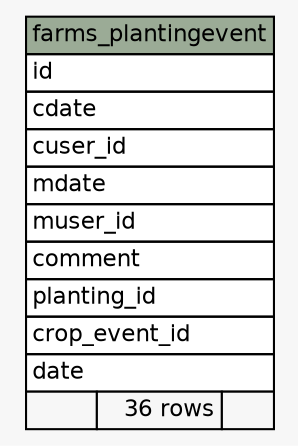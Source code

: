 // dot 2.34.0 on Mac OS X 10.9.1
// SchemaSpy rev Unknown
digraph "farms_plantingevent" {
  graph [
    rankdir="RL"
    bgcolor="#f7f7f7"
    nodesep="0.18"
    ranksep="0.46"
    fontname="Helvetica"
    fontsize="11"
  ];
  node [
    fontname="Helvetica"
    fontsize="11"
    shape="plaintext"
  ];
  edge [
    arrowsize="0.8"
  ];
  "farms_plantingevent" [
    label=<
    <TABLE BORDER="0" CELLBORDER="1" CELLSPACING="0" BGCOLOR="#ffffff">
      <TR><TD COLSPAN="3" BGCOLOR="#9bab96" ALIGN="CENTER">farms_plantingevent</TD></TR>
      <TR><TD PORT="id" COLSPAN="3" ALIGN="LEFT">id</TD></TR>
      <TR><TD PORT="cdate" COLSPAN="3" ALIGN="LEFT">cdate</TD></TR>
      <TR><TD PORT="cuser_id" COLSPAN="3" ALIGN="LEFT">cuser_id</TD></TR>
      <TR><TD PORT="mdate" COLSPAN="3" ALIGN="LEFT">mdate</TD></TR>
      <TR><TD PORT="muser_id" COLSPAN="3" ALIGN="LEFT">muser_id</TD></TR>
      <TR><TD PORT="comment" COLSPAN="3" ALIGN="LEFT">comment</TD></TR>
      <TR><TD PORT="planting_id" COLSPAN="3" ALIGN="LEFT">planting_id</TD></TR>
      <TR><TD PORT="crop_event_id" COLSPAN="3" ALIGN="LEFT">crop_event_id</TD></TR>
      <TR><TD PORT="date" COLSPAN="3" ALIGN="LEFT">date</TD></TR>
      <TR><TD ALIGN="LEFT" BGCOLOR="#f7f7f7">  </TD><TD ALIGN="RIGHT" BGCOLOR="#f7f7f7">36 rows</TD><TD ALIGN="RIGHT" BGCOLOR="#f7f7f7">  </TD></TR>
    </TABLE>>
    URL="tables/farms_plantingevent.html"
    tooltip="farms_plantingevent"
  ];
}
